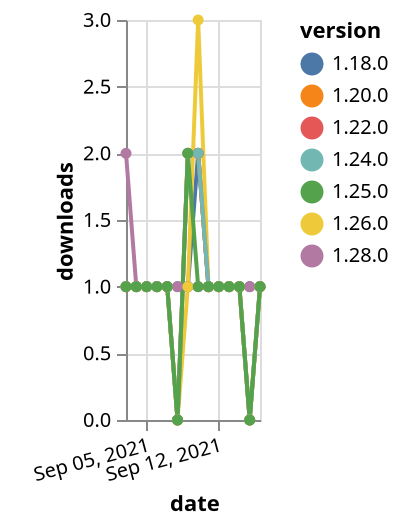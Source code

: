 {"$schema": "https://vega.github.io/schema/vega-lite/v5.json", "description": "A simple bar chart with embedded data.", "data": {"values": [{"date": "2021-09-03", "total": 214, "delta": 1, "version": "1.18.0"}, {"date": "2021-09-04", "total": 215, "delta": 1, "version": "1.18.0"}, {"date": "2021-09-05", "total": 216, "delta": 1, "version": "1.18.0"}, {"date": "2021-09-06", "total": 217, "delta": 1, "version": "1.18.0"}, {"date": "2021-09-07", "total": 218, "delta": 1, "version": "1.18.0"}, {"date": "2021-09-08", "total": 219, "delta": 1, "version": "1.18.0"}, {"date": "2021-09-09", "total": 220, "delta": 1, "version": "1.18.0"}, {"date": "2021-09-10", "total": 222, "delta": 2, "version": "1.18.0"}, {"date": "2021-09-11", "total": 223, "delta": 1, "version": "1.18.0"}, {"date": "2021-09-12", "total": 224, "delta": 1, "version": "1.18.0"}, {"date": "2021-09-13", "total": 225, "delta": 1, "version": "1.18.0"}, {"date": "2021-09-14", "total": 226, "delta": 1, "version": "1.18.0"}, {"date": "2021-09-15", "total": 227, "delta": 1, "version": "1.18.0"}, {"date": "2021-09-16", "total": 228, "delta": 1, "version": "1.18.0"}, {"date": "2021-09-03", "total": 171, "delta": 1, "version": "1.22.0"}, {"date": "2021-09-04", "total": 172, "delta": 1, "version": "1.22.0"}, {"date": "2021-09-05", "total": 173, "delta": 1, "version": "1.22.0"}, {"date": "2021-09-06", "total": 174, "delta": 1, "version": "1.22.0"}, {"date": "2021-09-07", "total": 175, "delta": 1, "version": "1.22.0"}, {"date": "2021-09-08", "total": 175, "delta": 0, "version": "1.22.0"}, {"date": "2021-09-09", "total": 177, "delta": 2, "version": "1.22.0"}, {"date": "2021-09-10", "total": 179, "delta": 2, "version": "1.22.0"}, {"date": "2021-09-11", "total": 180, "delta": 1, "version": "1.22.0"}, {"date": "2021-09-12", "total": 181, "delta": 1, "version": "1.22.0"}, {"date": "2021-09-13", "total": 182, "delta": 1, "version": "1.22.0"}, {"date": "2021-09-14", "total": 183, "delta": 1, "version": "1.22.0"}, {"date": "2021-09-15", "total": 183, "delta": 0, "version": "1.22.0"}, {"date": "2021-09-16", "total": 184, "delta": 1, "version": "1.22.0"}, {"date": "2021-09-03", "total": 115, "delta": 2, "version": "1.28.0"}, {"date": "2021-09-04", "total": 116, "delta": 1, "version": "1.28.0"}, {"date": "2021-09-05", "total": 117, "delta": 1, "version": "1.28.0"}, {"date": "2021-09-06", "total": 118, "delta": 1, "version": "1.28.0"}, {"date": "2021-09-07", "total": 119, "delta": 1, "version": "1.28.0"}, {"date": "2021-09-08", "total": 120, "delta": 1, "version": "1.28.0"}, {"date": "2021-09-09", "total": 121, "delta": 1, "version": "1.28.0"}, {"date": "2021-09-10", "total": 122, "delta": 1, "version": "1.28.0"}, {"date": "2021-09-11", "total": 123, "delta": 1, "version": "1.28.0"}, {"date": "2021-09-12", "total": 124, "delta": 1, "version": "1.28.0"}, {"date": "2021-09-13", "total": 125, "delta": 1, "version": "1.28.0"}, {"date": "2021-09-14", "total": 126, "delta": 1, "version": "1.28.0"}, {"date": "2021-09-15", "total": 127, "delta": 1, "version": "1.28.0"}, {"date": "2021-09-16", "total": 128, "delta": 1, "version": "1.28.0"}, {"date": "2021-09-03", "total": 166, "delta": 1, "version": "1.26.0"}, {"date": "2021-09-04", "total": 167, "delta": 1, "version": "1.26.0"}, {"date": "2021-09-05", "total": 168, "delta": 1, "version": "1.26.0"}, {"date": "2021-09-06", "total": 169, "delta": 1, "version": "1.26.0"}, {"date": "2021-09-07", "total": 170, "delta": 1, "version": "1.26.0"}, {"date": "2021-09-08", "total": 170, "delta": 0, "version": "1.26.0"}, {"date": "2021-09-09", "total": 171, "delta": 1, "version": "1.26.0"}, {"date": "2021-09-10", "total": 174, "delta": 3, "version": "1.26.0"}, {"date": "2021-09-11", "total": 175, "delta": 1, "version": "1.26.0"}, {"date": "2021-09-12", "total": 176, "delta": 1, "version": "1.26.0"}, {"date": "2021-09-13", "total": 177, "delta": 1, "version": "1.26.0"}, {"date": "2021-09-14", "total": 178, "delta": 1, "version": "1.26.0"}, {"date": "2021-09-15", "total": 178, "delta": 0, "version": "1.26.0"}, {"date": "2021-09-16", "total": 179, "delta": 1, "version": "1.26.0"}, {"date": "2021-09-03", "total": 297, "delta": 1, "version": "1.20.0"}, {"date": "2021-09-04", "total": 298, "delta": 1, "version": "1.20.0"}, {"date": "2021-09-05", "total": 299, "delta": 1, "version": "1.20.0"}, {"date": "2021-09-06", "total": 300, "delta": 1, "version": "1.20.0"}, {"date": "2021-09-07", "total": 301, "delta": 1, "version": "1.20.0"}, {"date": "2021-09-08", "total": 301, "delta": 0, "version": "1.20.0"}, {"date": "2021-09-09", "total": 303, "delta": 2, "version": "1.20.0"}, {"date": "2021-09-10", "total": 305, "delta": 2, "version": "1.20.0"}, {"date": "2021-09-11", "total": 306, "delta": 1, "version": "1.20.0"}, {"date": "2021-09-12", "total": 307, "delta": 1, "version": "1.20.0"}, {"date": "2021-09-13", "total": 308, "delta": 1, "version": "1.20.0"}, {"date": "2021-09-14", "total": 309, "delta": 1, "version": "1.20.0"}, {"date": "2021-09-15", "total": 309, "delta": 0, "version": "1.20.0"}, {"date": "2021-09-16", "total": 310, "delta": 1, "version": "1.20.0"}, {"date": "2021-09-03", "total": 146, "delta": 1, "version": "1.24.0"}, {"date": "2021-09-04", "total": 147, "delta": 1, "version": "1.24.0"}, {"date": "2021-09-05", "total": 148, "delta": 1, "version": "1.24.0"}, {"date": "2021-09-06", "total": 149, "delta": 1, "version": "1.24.0"}, {"date": "2021-09-07", "total": 150, "delta": 1, "version": "1.24.0"}, {"date": "2021-09-08", "total": 150, "delta": 0, "version": "1.24.0"}, {"date": "2021-09-09", "total": 152, "delta": 2, "version": "1.24.0"}, {"date": "2021-09-10", "total": 154, "delta": 2, "version": "1.24.0"}, {"date": "2021-09-11", "total": 155, "delta": 1, "version": "1.24.0"}, {"date": "2021-09-12", "total": 156, "delta": 1, "version": "1.24.0"}, {"date": "2021-09-13", "total": 157, "delta": 1, "version": "1.24.0"}, {"date": "2021-09-14", "total": 158, "delta": 1, "version": "1.24.0"}, {"date": "2021-09-15", "total": 158, "delta": 0, "version": "1.24.0"}, {"date": "2021-09-16", "total": 159, "delta": 1, "version": "1.24.0"}, {"date": "2021-09-03", "total": 131, "delta": 1, "version": "1.25.0"}, {"date": "2021-09-04", "total": 132, "delta": 1, "version": "1.25.0"}, {"date": "2021-09-05", "total": 133, "delta": 1, "version": "1.25.0"}, {"date": "2021-09-06", "total": 134, "delta": 1, "version": "1.25.0"}, {"date": "2021-09-07", "total": 135, "delta": 1, "version": "1.25.0"}, {"date": "2021-09-08", "total": 135, "delta": 0, "version": "1.25.0"}, {"date": "2021-09-09", "total": 137, "delta": 2, "version": "1.25.0"}, {"date": "2021-09-10", "total": 138, "delta": 1, "version": "1.25.0"}, {"date": "2021-09-11", "total": 139, "delta": 1, "version": "1.25.0"}, {"date": "2021-09-12", "total": 140, "delta": 1, "version": "1.25.0"}, {"date": "2021-09-13", "total": 141, "delta": 1, "version": "1.25.0"}, {"date": "2021-09-14", "total": 142, "delta": 1, "version": "1.25.0"}, {"date": "2021-09-15", "total": 142, "delta": 0, "version": "1.25.0"}, {"date": "2021-09-16", "total": 143, "delta": 1, "version": "1.25.0"}]}, "width": "container", "mark": {"type": "line", "point": {"filled": true}}, "encoding": {"x": {"field": "date", "type": "temporal", "timeUnit": "yearmonthdate", "title": "date", "axis": {"labelAngle": -15}}, "y": {"field": "delta", "type": "quantitative", "title": "downloads"}, "color": {"field": "version", "type": "nominal"}, "tooltip": {"field": "delta"}}}